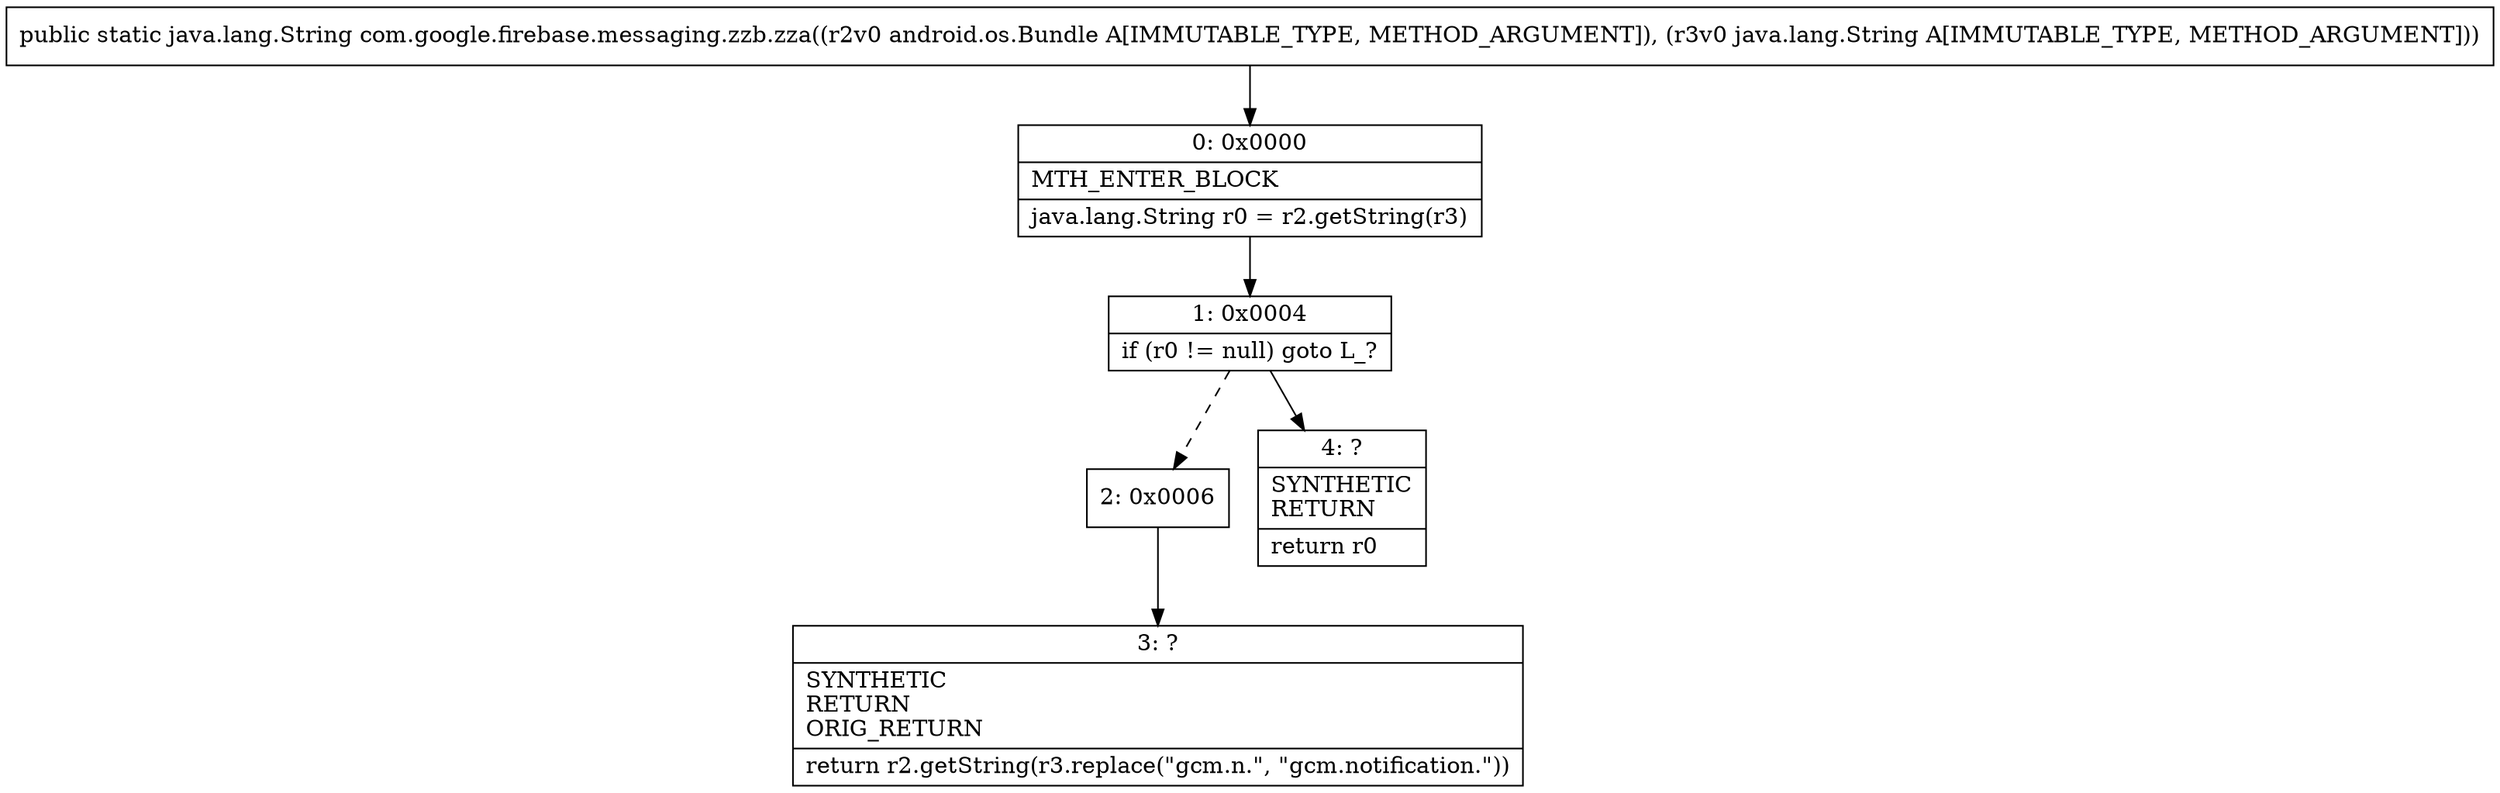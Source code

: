digraph "CFG forcom.google.firebase.messaging.zzb.zza(Landroid\/os\/Bundle;Ljava\/lang\/String;)Ljava\/lang\/String;" {
Node_0 [shape=record,label="{0\:\ 0x0000|MTH_ENTER_BLOCK\l|java.lang.String r0 = r2.getString(r3)\l}"];
Node_1 [shape=record,label="{1\:\ 0x0004|if (r0 != null) goto L_?\l}"];
Node_2 [shape=record,label="{2\:\ 0x0006}"];
Node_3 [shape=record,label="{3\:\ ?|SYNTHETIC\lRETURN\lORIG_RETURN\l|return r2.getString(r3.replace(\"gcm.n.\", \"gcm.notification.\"))\l}"];
Node_4 [shape=record,label="{4\:\ ?|SYNTHETIC\lRETURN\l|return r0\l}"];
MethodNode[shape=record,label="{public static java.lang.String com.google.firebase.messaging.zzb.zza((r2v0 android.os.Bundle A[IMMUTABLE_TYPE, METHOD_ARGUMENT]), (r3v0 java.lang.String A[IMMUTABLE_TYPE, METHOD_ARGUMENT])) }"];
MethodNode -> Node_0;
Node_0 -> Node_1;
Node_1 -> Node_2[style=dashed];
Node_1 -> Node_4;
Node_2 -> Node_3;
}

